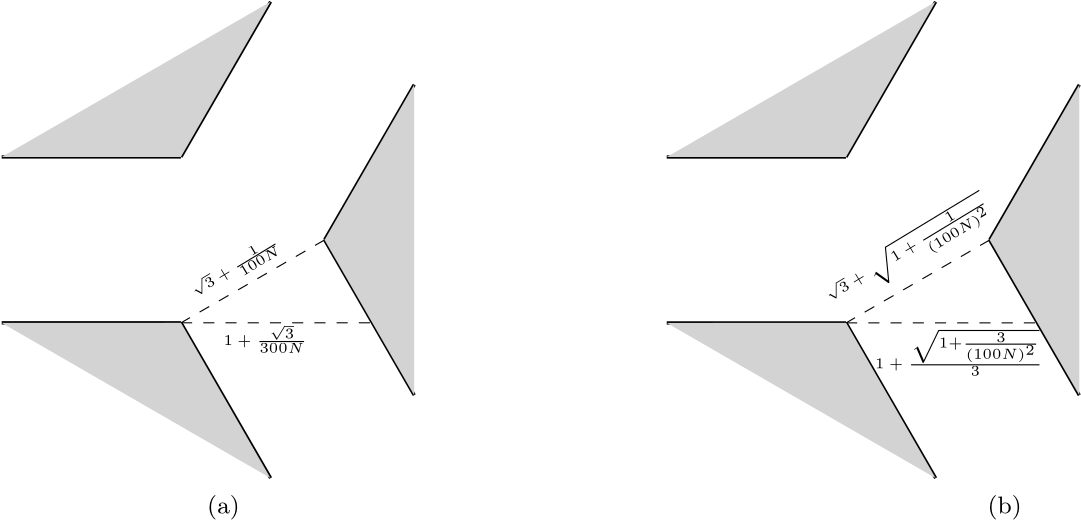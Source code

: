 <?xml version="1.0"?>
<!DOCTYPE ipe SYSTEM "ipe.dtd">
<ipe version="70107" creator="Ipe 7.2.2">
<info created="D:20160709145037" modified="D:20160709145037"/>
<ipestyle name="basic">
<symbol name="arrow/arc(spx)">
<path stroke="sym-stroke" fill="sym-stroke" pen="sym-pen">
0 0 m
-1 0.333 l
-1 -0.333 l
h
</path>
</symbol>
<symbol name="arrow/farc(spx)">
<path stroke="sym-stroke" fill="white" pen="sym-pen">
0 0 m
-1 0.333 l
-1 -0.333 l
h
</path>
</symbol>
<symbol name="arrow/ptarc(spx)">
<path stroke="sym-stroke" fill="sym-stroke" pen="sym-pen">
0 0 m
-1 0.333 l
-0.8 0 l
-1 -0.333 l
h
</path>
</symbol>
<symbol name="arrow/fptarc(spx)">
<path stroke="sym-stroke" fill="white" pen="sym-pen">
0 0 m
-1 0.333 l
-0.8 0 l
-1 -0.333 l
h
</path>
</symbol>
<symbol name="mark/circle(sx)" transformations="translations">
<path fill="sym-stroke">
0.6 0 0 0.6 0 0 e
0.4 0 0 0.4 0 0 e
</path>
</symbol>
<symbol name="mark/disk(sx)" transformations="translations">
<path fill="sym-stroke">
0.6 0 0 0.6 0 0 e
</path>
</symbol>
<symbol name="mark/fdisk(sfx)" transformations="translations">
<group>
<path fill="sym-fill">
0.5 0 0 0.5 0 0 e
</path>
<path fill="sym-stroke" fillrule="eofill">
0.6 0 0 0.6 0 0 e
0.4 0 0 0.4 0 0 e
</path>
</group>
</symbol>
<symbol name="mark/box(sx)" transformations="translations">
<path fill="sym-stroke" fillrule="eofill">
-0.6 -0.6 m
0.6 -0.6 l
0.6 0.6 l
-0.6 0.6 l
h
-0.4 -0.4 m
0.4 -0.4 l
0.4 0.4 l
-0.4 0.4 l
h
</path>
</symbol>
<symbol name="mark/square(sx)" transformations="translations">
<path fill="sym-stroke">
-0.6 -0.6 m
0.6 -0.6 l
0.6 0.6 l
-0.6 0.6 l
h
</path>
</symbol>
<symbol name="mark/fsquare(sfx)" transformations="translations">
<group>
<path fill="sym-fill">
-0.5 -0.5 m
0.5 -0.5 l
0.5 0.5 l
-0.5 0.5 l
h
</path>
<path fill="sym-stroke" fillrule="eofill">
-0.6 -0.6 m
0.6 -0.6 l
0.6 0.6 l
-0.6 0.6 l
h
-0.4 -0.4 m
0.4 -0.4 l
0.4 0.4 l
-0.4 0.4 l
h
</path>
</group>
</symbol>
<symbol name="mark/cross(sx)" transformations="translations">
<group>
<path fill="sym-stroke">
-0.43 -0.57 m
0.57 0.43 l
0.43 0.57 l
-0.57 -0.43 l
h
</path>
<path fill="sym-stroke">
-0.43 0.57 m
0.57 -0.43 l
0.43 -0.57 l
-0.57 0.43 l
h
</path>
</group>
</symbol>
<symbol name="arrow/fnormal(spx)">
<path stroke="sym-stroke" fill="white" pen="sym-pen">
0 0 m
-1 0.333 l
-1 -0.333 l
h
</path>
</symbol>
<symbol name="arrow/pointed(spx)">
<path stroke="sym-stroke" fill="sym-stroke" pen="sym-pen">
0 0 m
-1 0.333 l
-0.8 0 l
-1 -0.333 l
h
</path>
</symbol>
<symbol name="arrow/fpointed(spx)">
<path stroke="sym-stroke" fill="white" pen="sym-pen">
0 0 m
-1 0.333 l
-0.8 0 l
-1 -0.333 l
h
</path>
</symbol>
<symbol name="arrow/linear(spx)">
<path stroke="sym-stroke" pen="sym-pen">
-1 0.333 m
0 0 l
-1 -0.333 l
</path>
</symbol>
<symbol name="arrow/fdouble(spx)">
<path stroke="sym-stroke" fill="white" pen="sym-pen">
0 0 m
-1 0.333 l
-1 -0.333 l
h
-1 0 m
-2 0.333 l
-2 -0.333 l
h
</path>
</symbol>
<symbol name="arrow/double(spx)">
<path stroke="sym-stroke" fill="sym-stroke" pen="sym-pen">
0 0 m
-1 0.333 l
-1 -0.333 l
h
-1 0 m
-2 0.333 l
-2 -0.333 l
h
</path>
</symbol>
<pen name="heavier" value="0.8"/>
<pen name="fat" value="1.2"/>
<pen name="ultrafat" value="2"/>
<symbolsize name="large" value="5"/>
<symbolsize name="small" value="2"/>
<symbolsize name="tiny" value="1.1"/>
<arrowsize name="large" value="10"/>
<arrowsize name="small" value="5"/>
<arrowsize name="tiny" value="3"/>
<color name="red" value="1 0 0"/>
<color name="green" value="0 1 0"/>
<color name="blue" value="0 0 1"/>
<color name="yellow" value="1 1 0"/>
<color name="orange" value="1 0.647 0"/>
<color name="gold" value="1 0.843 0"/>
<color name="purple" value="0.627 0.125 0.941"/>
<color name="gray" value="0.745"/>
<color name="brown" value="0.647 0.165 0.165"/>
<color name="navy" value="0 0 0.502"/>
<color name="pink" value="1 0.753 0.796"/>
<color name="seagreen" value="0.18 0.545 0.341"/>
<color name="turquoise" value="0.251 0.878 0.816"/>
<color name="violet" value="0.933 0.51 0.933"/>
<color name="darkblue" value="0 0 0.545"/>
<color name="darkcyan" value="0 0.545 0.545"/>
<color name="darkgray" value="0.663"/>
<color name="darkgreen" value="0 0.392 0"/>
<color name="darkmagenta" value="0.545 0 0.545"/>
<color name="darkorange" value="1 0.549 0"/>
<color name="darkred" value="0.545 0 0"/>
<color name="lightblue" value="0.678 0.847 0.902"/>
<color name="lightcyan" value="0.878 1 1"/>
<color name="lightgray" value="0.827"/>
<color name="lightgreen" value="0.565 0.933 0.565"/>
<color name="lightyellow" value="1 1 0.878"/>
<dashstyle name="dashed" value="[4] 0"/>
<dashstyle name="dotted" value="[1 3] 0"/>
<dashstyle name="dash dotted" value="[4 2 1 2] 0"/>
<dashstyle name="dash dot dotted" value="[4 2 1 2 1 2] 0"/>
<textsize name="large" value="\large"/>
<textsize name="Large" value="\Large"/>
<textsize name="LARGE" value="\LARGE"/>
<textsize name="huge" value="\huge"/>
<textsize name="Huge" value="\Huge"/>
<textsize name="small" value="\small"/>
<textsize name="footnote" value="\footnotesize"/>
<textsize name="tiny" value="\tiny"/>
<textstyle name="center" begin="\begin{center}" end="\end{center}"/>
<textstyle name="itemize" begin="\begin{itemize}" end="\end{itemize}"/>
<textstyle name="item" begin="\begin{itemize}\item{}" end="\end{itemize}"/>
<gridsize name="4 pts" value="4"/>
<gridsize name="8 pts (~3 mm)" value="8"/>
<gridsize name="16 pts (~6 mm)" value="16"/>
<gridsize name="32 pts (~12 mm)" value="32"/>
<gridsize name="10 pts (~3.5 mm)" value="10"/>
<gridsize name="20 pts (~7 mm)" value="20"/>
<gridsize name="14 pts (~5 mm)" value="14"/>
<gridsize name="28 pts (~10 mm)" value="28"/>
<gridsize name="56 pts (~20 mm)" value="56"/>
<anglesize name="90 deg" value="90"/>
<anglesize name="60 deg" value="60"/>
<anglesize name="45 deg" value="45"/>
<anglesize name="30 deg" value="30"/>
<anglesize name="22.5 deg" value="22.5"/>
<opacity name="10%" value="0.1"/>
<opacity name="30%" value="0.3"/>
<opacity name="50%" value="0.5"/>
<opacity name="75%" value="0.75"/>
<tiling name="falling" angle="-60" step="4" width="1"/>
<tiling name="rising" angle="30" step="4" width="1"/>
</ipestyle>
<ipestyle name="bigpaper">
<layout paper="10000 6000" origin="0 0" frame="10000 6000"/>
<titlestyle pos="10 10" size="LARGE" color="title"  valign="baseline"/>
</ipestyle>
<page>
<layer name="alpha"/>
<view layers="alpha" active="alpha"/>
<path layer="alpha" matrix="1.62211 0 0 1.62211 -3200.4 -1887.8" stroke="black" dash="dashed">
5364.37 3264 m
5332.49 3245.59 l
</path>
<path matrix="1.62211 0 0 1.62211 -3200.4 -1887.8" stroke="black" dash="dashed">
5332.49 3245.59 m
5374.99 3245.59 l
</path>
<text matrix="1.38709 0.840953 -0.840953 1.38709 789.327 -5626.58" transformations="rigid" pos="5339.96 3260.25" stroke="black" type="label" width="35.698" height="5.147" depth="2.75" valign="baseline" size="tiny">$\sqrt{3}+ \frac{1}{100N}$</text>
<text matrix="1.62211 0 0 1.62211 -3200.78 -1885.63" transformations="translations" pos="5342.13 3239.32" stroke="black" type="label" width="30.232" height="7.11" depth="2.75" valign="baseline" size="tiny">$1 + \frac{\sqrt{3}}{300N}$</text>
<path stroke="black" pen="fat">
5449.46 3376.89 m
5384.92 3376.89 l
</path>
<path matrix="1 0 0 1 -0.00644387 59.7207" stroke="black" pen="fat">
5449.46 3376.89 m
5384.92 3376.89 l
</path>
<path matrix="-0.5 0.866025 -0.866025 -0.5 11098.66 345.966" stroke="black" pen="fat">
5449.46 3376.89 m
5384.92 3376.89 l
</path>
<path matrix="-0.5 0.866025 -0.866025 -0.5 11150.37 375.83" stroke="black" pen="fat">
5449.46 3376.89 m
5384.92 3376.89 l
</path>
<path matrix="-0.5 -0.866025 0.866025 -0.5 5249.71 9844.43" stroke="black" pen="fat">
5449.46 3376.89 m
5384.92 3376.89 l
</path>
<path matrix="-0.5 -0.866025 0.866025 -0.5 5301.43 9814.57" stroke="black" pen="fat">
5449.46 3376.89 m
5384.92 3376.89 l
</path>
<path matrix="1.62211 0 0 1.62211 -2960.98 -1887.83" stroke="black" dash="dashed">
5364.37 3264 m
5332.49 3245.59 l
</path>
<path matrix="1.62211 0 0 1.62211 -2960.98 -1887.83" stroke="black" dash="dashed">
5332.49 3245.59 m
5374.99 3245.59 l
</path>
<text matrix="1.38709 0.840953 -0.840953 1.38709 1017.7 -5628.18" transformations="rigid" pos="5339.96 3260.25" stroke="black" type="label" width="66.715" height="6.754" depth="5.6" valign="baseline" size="tiny">$\sqrt{3}+ \sqrt{1+ \frac{1}{(100N)^2}}$</text>
<text matrix="1.62211 0 0 1.62211 -2966.19 -1894" transformations="translations" pos="5342.13 3239.32" stroke="black" type="label" width="60.381" height="14.196" depth="2.65" valign="baseline" size="tiny">$1 + \frac{\sqrt{1+ \frac{3}{(100N)^2}}}{3}$</text>
<path matrix="1 0 0 1 239.42 -0.0266139" stroke="black" pen="fat">
5449.46 3376.89 m
5384.92 3376.89 l
</path>
<path matrix="1 0 0 1 239.414 59.6941" stroke="black" pen="fat">
5449.46 3376.89 m
5384.92 3376.89 l
</path>
<path matrix="-0.5 0.866025 -0.866025 -0.5 11338.08 345.939" stroke="black" pen="fat">
5449.46 3376.89 m
5384.92 3376.89 l
</path>
<path matrix="-0.5 0.866025 -0.866025 -0.5 11389.79 375.803" stroke="black" pen="fat">
5449.46 3376.89 m
5384.92 3376.89 l
</path>
<path matrix="-0.5 -0.866025 0.866025 -0.5 5489.13 9844.4" stroke="black" pen="fat">
5449.46 3376.89 m
5384.92 3376.89 l
</path>
<path matrix="-0.5 -0.866025 0.866025 -0.5 5540.85 9814.54" stroke="black" pen="fat">
5449.46 3376.89 m
5384.92 3376.89 l
</path>
<path fill="lightgray">
5624.34 3376.86 m
5721.15 3320.97 l
5688.91 3376.88 l
5624.34 3376.86 l
</path>
<path fill="lightgray">
5740.62 3406.74 m
5772.86 3462.62 l
5772.86 3350.83 l
5740.59 3406.73 l
</path>
<path fill="lightgray">
5624.33 3436.58 m
5721.14 3492.48 l
5688.87 3436.59 l
5624.33 3436.58 l
</path>
<path matrix="1 0 0 1 -239.45 0.0113737" fill="lightgray">
5624.34 3376.86 m
5721.15 3320.97 l
5688.91 3376.88 l
5624.34 3376.86 l
</path>
<path matrix="1 0 0 1 -239.45 0.0113737" fill="lightgray">
5740.62 3406.74 m
5772.86 3462.62 l
5772.86 3350.83 l
5740.59 3406.73 l
</path>
<path matrix="1 0 0 1 -239.45 0.0113737" fill="lightgray">
5624.33 3436.58 m
5721.14 3492.48 l
5688.87 3436.59 l
5624.33 3436.58 l
</path>
<text transformations="translations" pos="5458.87 3308.24" stroke="black" type="label" width="11.775" height="6.726" depth="2.24" valign="baseline" size="small">(a)</text>
<text matrix="1 0 0 1 280.955 0.00401457" transformations="translations" pos="5458.87 3308.24" stroke="black" type="label" width="12.287" height="6.726" depth="2.24" valign="baseline" size="small">(b)</text>
</page>
</ipe>
